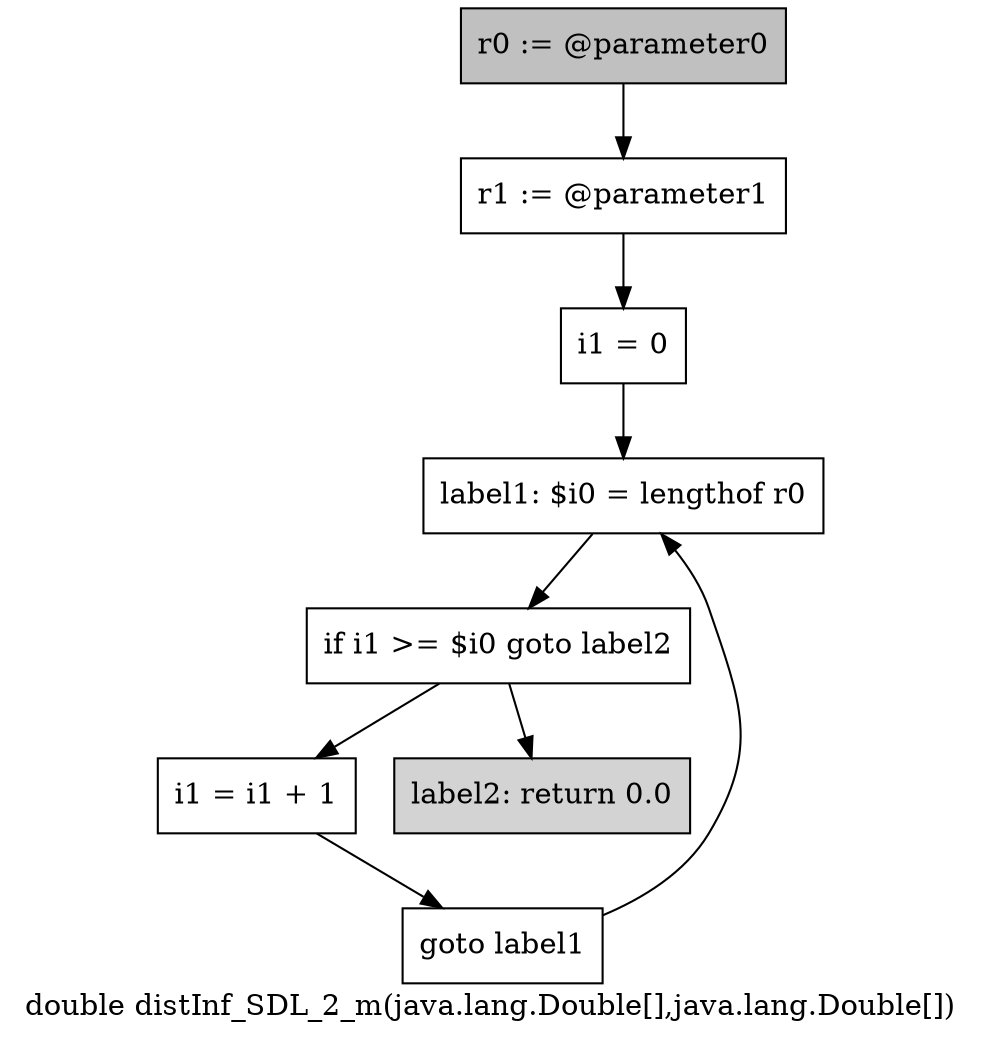 digraph "double distInf_SDL_2_m(java.lang.Double[],java.lang.Double[])" {
    label="double distInf_SDL_2_m(java.lang.Double[],java.lang.Double[])";
    node [shape=box];
    "0" [style=filled,fillcolor=gray,label="r0 := @parameter0",];
    "1" [label="r1 := @parameter1",];
    "0"->"1";
    "2" [label="i1 = 0",];
    "1"->"2";
    "3" [label="label1: $i0 = lengthof r0",];
    "2"->"3";
    "4" [label="if i1 >= $i0 goto label2",];
    "3"->"4";
    "5" [label="i1 = i1 + 1",];
    "4"->"5";
    "7" [style=filled,fillcolor=lightgray,label="label2: return 0.0",];
    "4"->"7";
    "6" [label="goto label1",];
    "5"->"6";
    "6"->"3";
}
